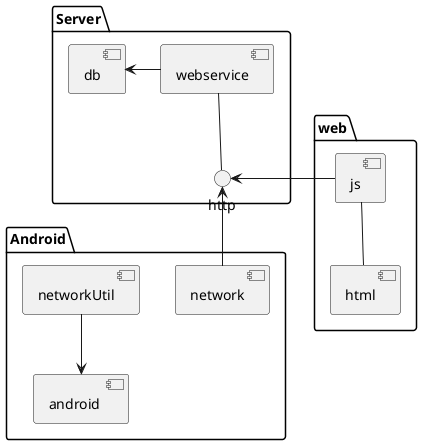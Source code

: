 @startuml

package "Server" {
[db] <- [webservice]
[webservice] -- http
}
package "Android" {
http <-- [network]
[networkUtil] --> [android ]
}
package "web"{
   http <- [js]
   [js] -- [html]
}

@enduml